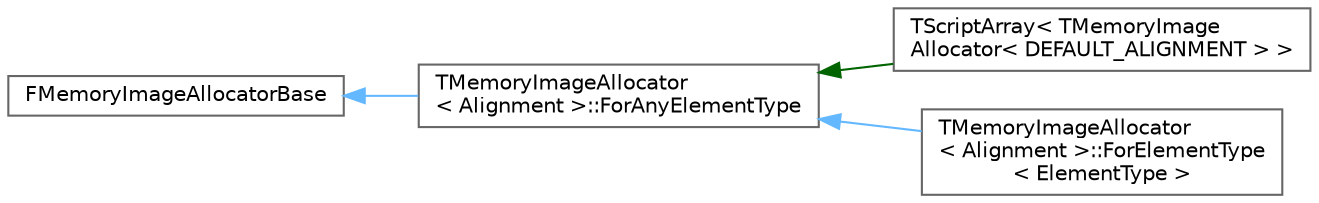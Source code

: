 digraph "Graphical Class Hierarchy"
{
 // INTERACTIVE_SVG=YES
 // LATEX_PDF_SIZE
  bgcolor="transparent";
  edge [fontname=Helvetica,fontsize=10,labelfontname=Helvetica,labelfontsize=10];
  node [fontname=Helvetica,fontsize=10,shape=box,height=0.2,width=0.4];
  rankdir="LR";
  Node0 [id="Node000000",label="FMemoryImageAllocatorBase",height=0.2,width=0.4,color="grey40", fillcolor="white", style="filled",URL="$d5/de3/classFMemoryImageAllocatorBase.html",tooltip=" "];
  Node0 -> Node1 [id="edge4359_Node000000_Node000001",dir="back",color="steelblue1",style="solid",tooltip=" "];
  Node1 [id="Node000001",label="TMemoryImageAllocator\l\< Alignment \>::ForAnyElementType",height=0.2,width=0.4,color="grey40", fillcolor="white", style="filled",URL="$d9/dd1/classTMemoryImageAllocator_1_1ForAnyElementType.html",tooltip=" "];
  Node1 -> Node2 [id="edge4360_Node000001_Node000002",dir="back",color="darkgreen",style="solid",tooltip=" "];
  Node2 [id="Node000002",label="TScriptArray\< TMemoryImage\lAllocator\< DEFAULT_ALIGNMENT \> \>",height=0.2,width=0.4,color="grey40", fillcolor="white", style="filled",URL="$da/d83/classTScriptArray.html",tooltip=" "];
  Node1 -> Node3 [id="edge4361_Node000001_Node000003",dir="back",color="steelblue1",style="solid",tooltip=" "];
  Node3 [id="Node000003",label="TMemoryImageAllocator\l\< Alignment \>::ForElementType\l\< ElementType \>",height=0.2,width=0.4,color="grey40", fillcolor="white", style="filled",URL="$d3/d9f/classTMemoryImageAllocator_1_1ForElementType.html",tooltip=" "];
}
